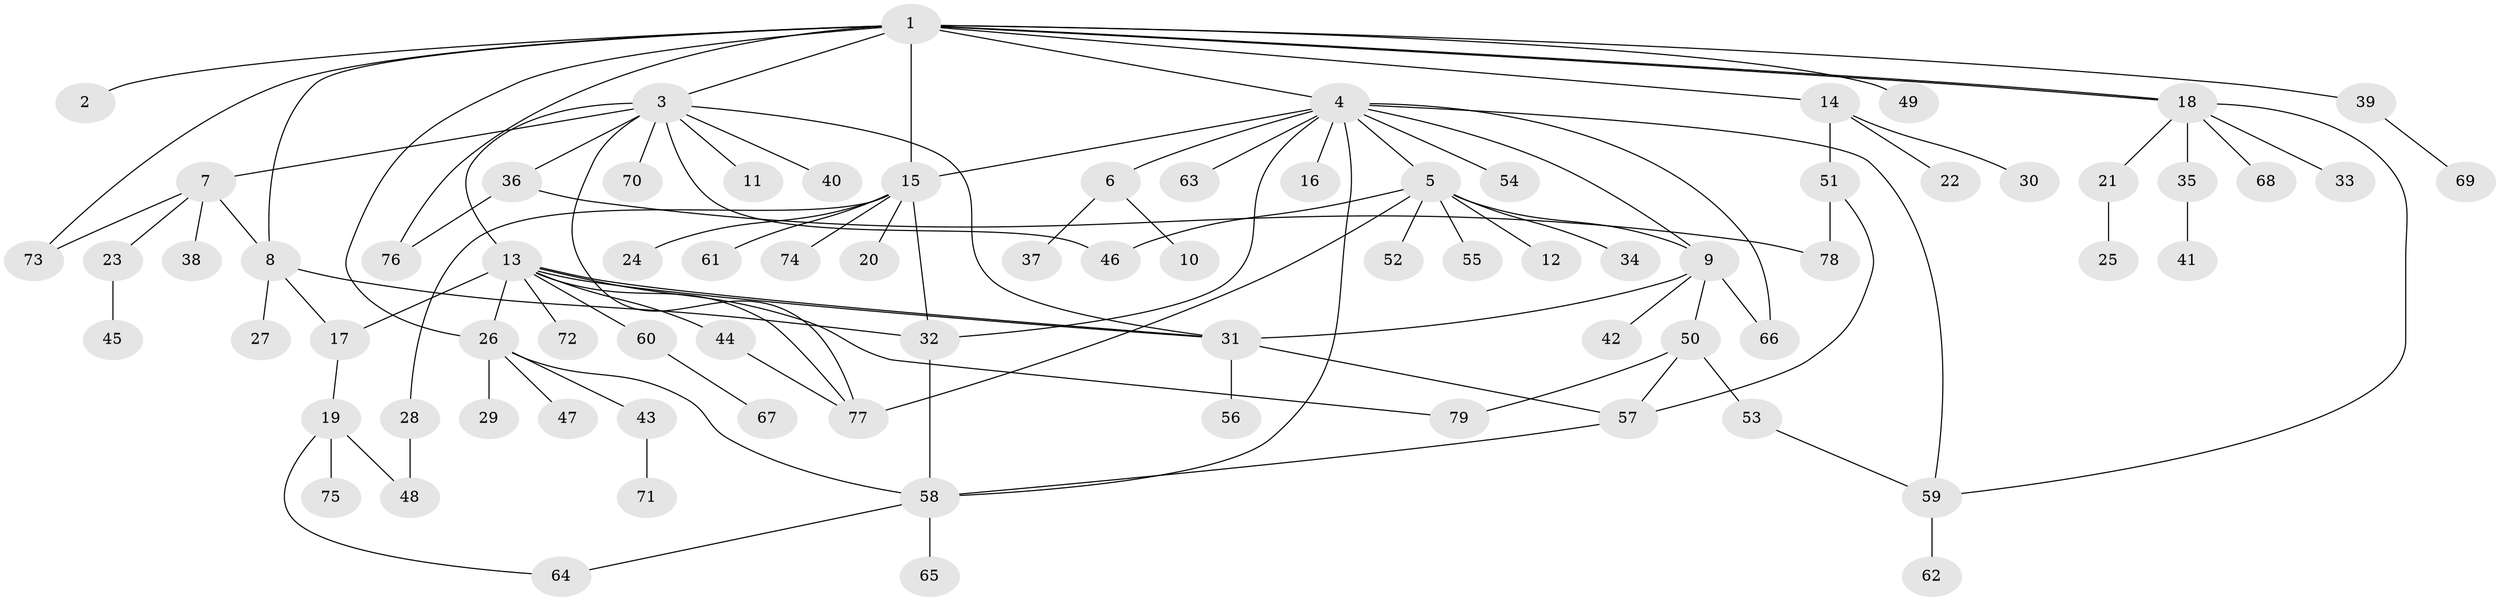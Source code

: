 // Generated by graph-tools (version 1.1) at 2025/35/03/09/25 02:35:18]
// undirected, 79 vertices, 107 edges
graph export_dot {
graph [start="1"]
  node [color=gray90,style=filled];
  1;
  2;
  3;
  4;
  5;
  6;
  7;
  8;
  9;
  10;
  11;
  12;
  13;
  14;
  15;
  16;
  17;
  18;
  19;
  20;
  21;
  22;
  23;
  24;
  25;
  26;
  27;
  28;
  29;
  30;
  31;
  32;
  33;
  34;
  35;
  36;
  37;
  38;
  39;
  40;
  41;
  42;
  43;
  44;
  45;
  46;
  47;
  48;
  49;
  50;
  51;
  52;
  53;
  54;
  55;
  56;
  57;
  58;
  59;
  60;
  61;
  62;
  63;
  64;
  65;
  66;
  67;
  68;
  69;
  70;
  71;
  72;
  73;
  74;
  75;
  76;
  77;
  78;
  79;
  1 -- 2;
  1 -- 3;
  1 -- 4;
  1 -- 8;
  1 -- 14;
  1 -- 15;
  1 -- 18;
  1 -- 18;
  1 -- 26;
  1 -- 39;
  1 -- 49;
  1 -- 73;
  1 -- 76;
  3 -- 7;
  3 -- 11;
  3 -- 13;
  3 -- 31;
  3 -- 36;
  3 -- 40;
  3 -- 46;
  3 -- 70;
  3 -- 77;
  4 -- 5;
  4 -- 6;
  4 -- 9;
  4 -- 15;
  4 -- 16;
  4 -- 32;
  4 -- 54;
  4 -- 58;
  4 -- 59;
  4 -- 63;
  4 -- 66;
  5 -- 9;
  5 -- 12;
  5 -- 34;
  5 -- 46;
  5 -- 52;
  5 -- 55;
  5 -- 77;
  6 -- 10;
  6 -- 37;
  7 -- 8;
  7 -- 23;
  7 -- 38;
  7 -- 73;
  8 -- 17;
  8 -- 27;
  8 -- 32;
  9 -- 31;
  9 -- 42;
  9 -- 50;
  9 -- 66;
  13 -- 17;
  13 -- 26;
  13 -- 31;
  13 -- 31;
  13 -- 44;
  13 -- 60;
  13 -- 72;
  13 -- 77;
  13 -- 79;
  14 -- 22;
  14 -- 30;
  14 -- 51;
  15 -- 20;
  15 -- 24;
  15 -- 28;
  15 -- 32;
  15 -- 61;
  15 -- 74;
  17 -- 19;
  18 -- 21;
  18 -- 33;
  18 -- 35;
  18 -- 59;
  18 -- 68;
  19 -- 48;
  19 -- 64;
  19 -- 75;
  21 -- 25;
  23 -- 45;
  26 -- 29;
  26 -- 43;
  26 -- 47;
  26 -- 58;
  28 -- 48;
  31 -- 56;
  31 -- 57;
  32 -- 58;
  35 -- 41;
  36 -- 76;
  36 -- 78;
  39 -- 69;
  43 -- 71;
  44 -- 77;
  50 -- 53;
  50 -- 57;
  50 -- 79;
  51 -- 57;
  51 -- 78;
  53 -- 59;
  57 -- 58;
  58 -- 64;
  58 -- 65;
  59 -- 62;
  60 -- 67;
}
